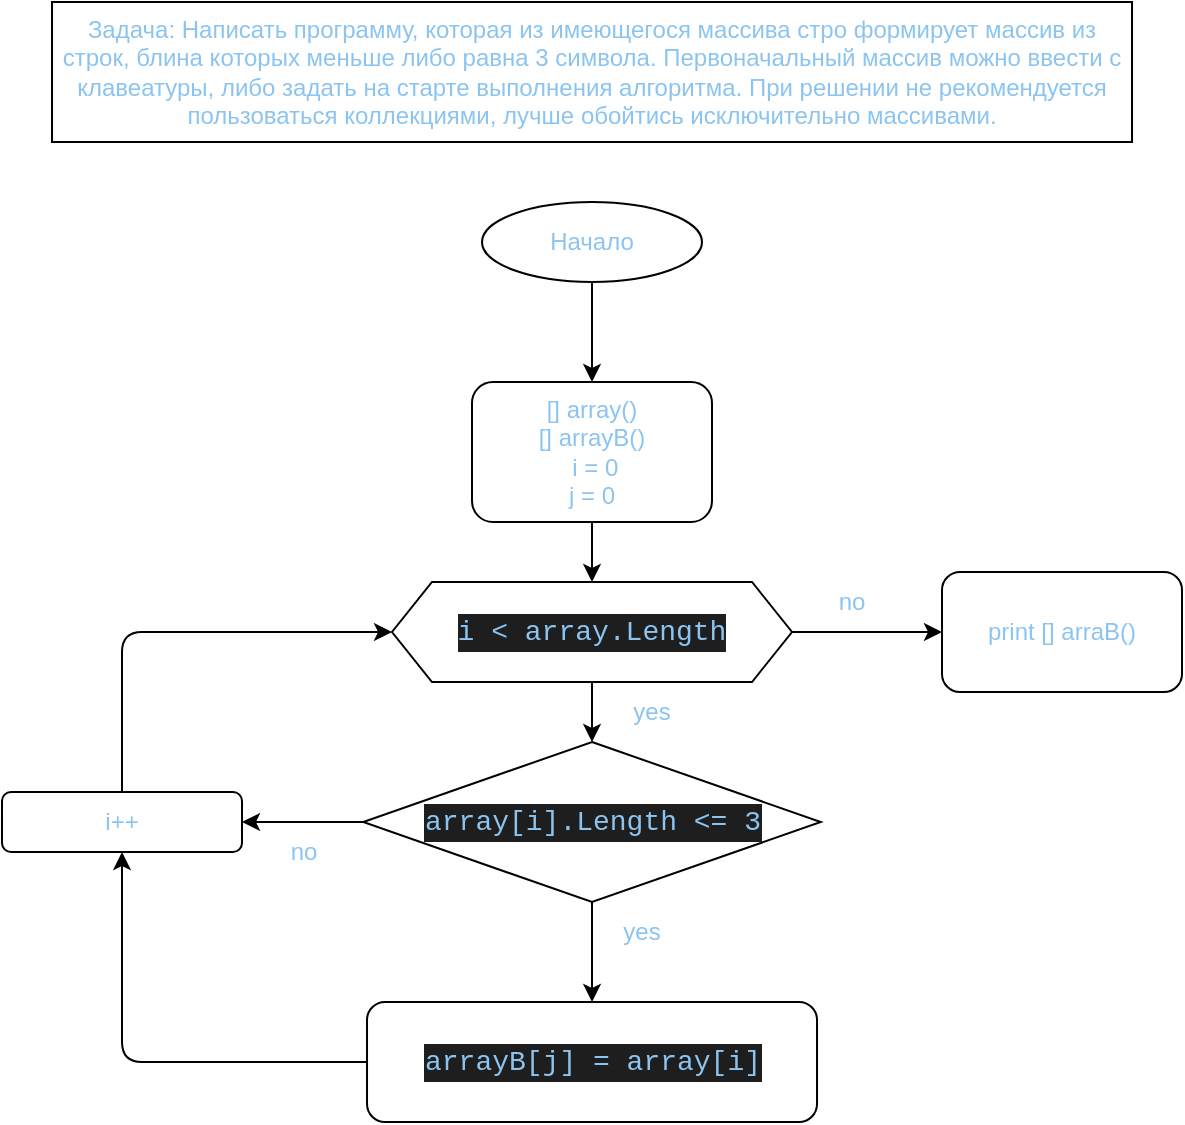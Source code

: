<mxfile>
    <diagram id="bzWcgmcZfRkJAVXAjW8m" name="Page-1">
        <mxGraphModel dx="1710" dy="1798" grid="1" gridSize="10" guides="1" tooltips="1" connect="1" arrows="1" fold="1" page="1" pageScale="1" pageWidth="827" pageHeight="1169" math="0" shadow="0">
            <root>
                <mxCell id="0"/>
                <mxCell id="1" parent="0"/>
                <mxCell id="2" style="edgeStyle=none;html=1;exitX=0.5;exitY=1;exitDx=0;exitDy=0;fontColor=#84BAF0;" edge="1" parent="1" source="3" target="13">
                    <mxGeometry relative="1" as="geometry"/>
                </mxCell>
                <mxCell id="3" value="&lt;font color=&quot;#8bc4f0&quot;&gt;Начало&lt;/font&gt;" style="ellipse;whiteSpace=wrap;html=1;" vertex="1" parent="1">
                    <mxGeometry x="220" y="-10" width="110" height="40" as="geometry"/>
                </mxCell>
                <mxCell id="4" style="edgeStyle=none;html=1;exitX=0.5;exitY=1;exitDx=0;exitDy=0;entryX=0.5;entryY=0;entryDx=0;entryDy=0;" edge="1" parent="1" source="6" target="9">
                    <mxGeometry relative="1" as="geometry"/>
                </mxCell>
                <mxCell id="5" style="edgeStyle=none;html=1;exitX=1;exitY=0.5;exitDx=0;exitDy=0;fontColor=#84BAF0;" edge="1" parent="1" source="6" target="16">
                    <mxGeometry relative="1" as="geometry">
                        <mxPoint x="470" y="205" as="targetPoint"/>
                    </mxGeometry>
                </mxCell>
                <mxCell id="6" value="&lt;div style=&quot;background-color: rgb(30 , 30 , 30) ; font-family: &amp;#34;consolas&amp;#34; , &amp;#34;courier new&amp;#34; , monospace ; font-size: 14px ; line-height: 19px&quot;&gt;&lt;font color=&quot;#8bc4f0&quot;&gt;i &amp;lt; array.Length&lt;/font&gt;&lt;/div&gt;" style="shape=hexagon;perimeter=hexagonPerimeter2;whiteSpace=wrap;html=1;fixedSize=1;" vertex="1" parent="1">
                    <mxGeometry x="175" y="180" width="200" height="50" as="geometry"/>
                </mxCell>
                <mxCell id="7" style="edgeStyle=none;html=1;exitX=0.5;exitY=1;exitDx=0;exitDy=0;entryX=0.5;entryY=0;entryDx=0;entryDy=0;fontColor=#84BAF0;" edge="1" parent="1" source="9" target="11">
                    <mxGeometry relative="1" as="geometry"/>
                </mxCell>
                <mxCell id="8" style="edgeStyle=none;html=1;exitX=0;exitY=0.5;exitDx=0;exitDy=0;fontColor=#84BAF0;entryX=1;entryY=0.5;entryDx=0;entryDy=0;" edge="1" parent="1" source="9" target="15">
                    <mxGeometry relative="1" as="geometry">
                        <mxPoint x="110" y="300" as="targetPoint"/>
                    </mxGeometry>
                </mxCell>
                <mxCell id="9" value="&lt;div style=&quot;background-color: rgb(30 , 30 , 30) ; font-family: &amp;#34;consolas&amp;#34; , &amp;#34;courier new&amp;#34; , monospace ; font-size: 14px ; line-height: 19px&quot;&gt;&lt;font color=&quot;#8bc4f0&quot;&gt;array[i].Length &amp;lt;= 3&lt;/font&gt;&lt;/div&gt;" style="rhombus;whiteSpace=wrap;html=1;" vertex="1" parent="1">
                    <mxGeometry x="160.63" y="260" width="228.75" height="80" as="geometry"/>
                </mxCell>
                <mxCell id="10" style="edgeStyle=none;html=1;exitX=0;exitY=0.5;exitDx=0;exitDy=0;fontColor=#84BAF0;entryX=0.5;entryY=1;entryDx=0;entryDy=0;" edge="1" parent="1" source="11" target="15">
                    <mxGeometry relative="1" as="geometry">
                        <mxPoint x="20" y="420" as="targetPoint"/>
                        <Array as="points">
                            <mxPoint x="40" y="420"/>
                        </Array>
                    </mxGeometry>
                </mxCell>
                <mxCell id="11" value="&lt;div style=&quot;background-color: rgb(30 , 30 , 30) ; font-family: &amp;#34;consolas&amp;#34; , &amp;#34;courier new&amp;#34; , monospace ; font-size: 14px ; line-height: 19px&quot;&gt;&lt;font color=&quot;#8bc4f0&quot;&gt;arrayB[j] = array[i]&lt;/font&gt;&lt;/div&gt;" style="rounded=1;whiteSpace=wrap;html=1;fontColor=#84BAF0;" vertex="1" parent="1">
                    <mxGeometry x="162.51" y="390" width="225" height="60" as="geometry"/>
                </mxCell>
                <mxCell id="12" style="edgeStyle=none;html=1;exitX=0.5;exitY=1;exitDx=0;exitDy=0;entryX=0.5;entryY=0;entryDx=0;entryDy=0;fontColor=#84BAF0;" edge="1" parent="1" source="13" target="6">
                    <mxGeometry relative="1" as="geometry"/>
                </mxCell>
                <mxCell id="13" value="&lt;font color=&quot;#8bc4f0&quot;&gt;[] array()&lt;br&gt;[] arrayB()&lt;br&gt;&amp;nbsp;i = 0&lt;br&gt;j = 0&lt;/font&gt;" style="rounded=1;whiteSpace=wrap;html=1;fontColor=#84BAF0;" vertex="1" parent="1">
                    <mxGeometry x="215" y="80" width="120" height="70" as="geometry"/>
                </mxCell>
                <mxCell id="14" style="edgeStyle=none;html=1;fontColor=#84BAF0;entryX=0;entryY=0.5;entryDx=0;entryDy=0;" edge="1" parent="1" source="15" target="6">
                    <mxGeometry relative="1" as="geometry">
                        <mxPoint x="150" y="160" as="targetPoint"/>
                        <Array as="points">
                            <mxPoint x="40" y="205"/>
                        </Array>
                    </mxGeometry>
                </mxCell>
                <mxCell id="15" value="&lt;font color=&quot;#8bc4f0&quot;&gt;i++&lt;/font&gt;" style="rounded=1;whiteSpace=wrap;html=1;fontColor=#84BAF0;" vertex="1" parent="1">
                    <mxGeometry x="-20" y="285" width="120" height="30" as="geometry"/>
                </mxCell>
                <mxCell id="16" value="&lt;font color=&quot;#8bc4f0&quot;&gt;print [] arraB()&lt;/font&gt;" style="rounded=1;whiteSpace=wrap;html=1;fontColor=#84BAF0;" vertex="1" parent="1">
                    <mxGeometry x="450" y="175" width="120" height="60" as="geometry"/>
                </mxCell>
                <mxCell id="17" value="&lt;font color=&quot;#8bc4f0&quot;&gt;no&lt;/font&gt;" style="text;html=1;strokeColor=none;fillColor=none;align=center;verticalAlign=middle;whiteSpace=wrap;rounded=0;fontColor=#84BAF0;" vertex="1" parent="1">
                    <mxGeometry x="375" y="175" width="60" height="30" as="geometry"/>
                </mxCell>
                <mxCell id="18" value="&lt;font color=&quot;#8bc4f0&quot;&gt;yes&lt;/font&gt;" style="text;html=1;strokeColor=none;fillColor=none;align=center;verticalAlign=middle;whiteSpace=wrap;rounded=0;fontColor=#84BAF0;" vertex="1" parent="1">
                    <mxGeometry x="275" y="230" width="60" height="30" as="geometry"/>
                </mxCell>
                <mxCell id="19" value="&lt;font color=&quot;#8bc4f0&quot;&gt;yes&lt;/font&gt;" style="text;html=1;strokeColor=none;fillColor=none;align=center;verticalAlign=middle;whiteSpace=wrap;rounded=0;fontColor=#84BAF0;" vertex="1" parent="1">
                    <mxGeometry x="270" y="340" width="60" height="30" as="geometry"/>
                </mxCell>
                <mxCell id="20" value="&lt;font color=&quot;#8bc4f0&quot;&gt;no&lt;/font&gt;" style="text;html=1;strokeColor=none;fillColor=none;align=center;verticalAlign=middle;whiteSpace=wrap;rounded=0;fontColor=#84BAF0;" vertex="1" parent="1">
                    <mxGeometry x="100.63" y="300" width="60" height="30" as="geometry"/>
                </mxCell>
                <mxCell id="21" value="&lt;span&gt;&lt;font color=&quot;#8bc4f0&quot;&gt;Задача: Написать программу, которая из имеющегося массива стро формирует массив из строк, блина которых меньше либо равна 3 символа. Первоначальный массив можно ввести с клавеатуры, либо задать на старте выполнения алгоритма. При решении не рекомендуется пользоваться коллекциями, лучше обойтись исключительно массивами.&lt;/font&gt;&lt;/span&gt;" style="rounded=0;whiteSpace=wrap;html=1;fontSize=12;fontColor=#D4C2BF;" vertex="1" parent="1">
                    <mxGeometry x="5.01" y="-110" width="540" height="70" as="geometry"/>
                </mxCell>
            </root>
        </mxGraphModel>
    </diagram>
</mxfile>